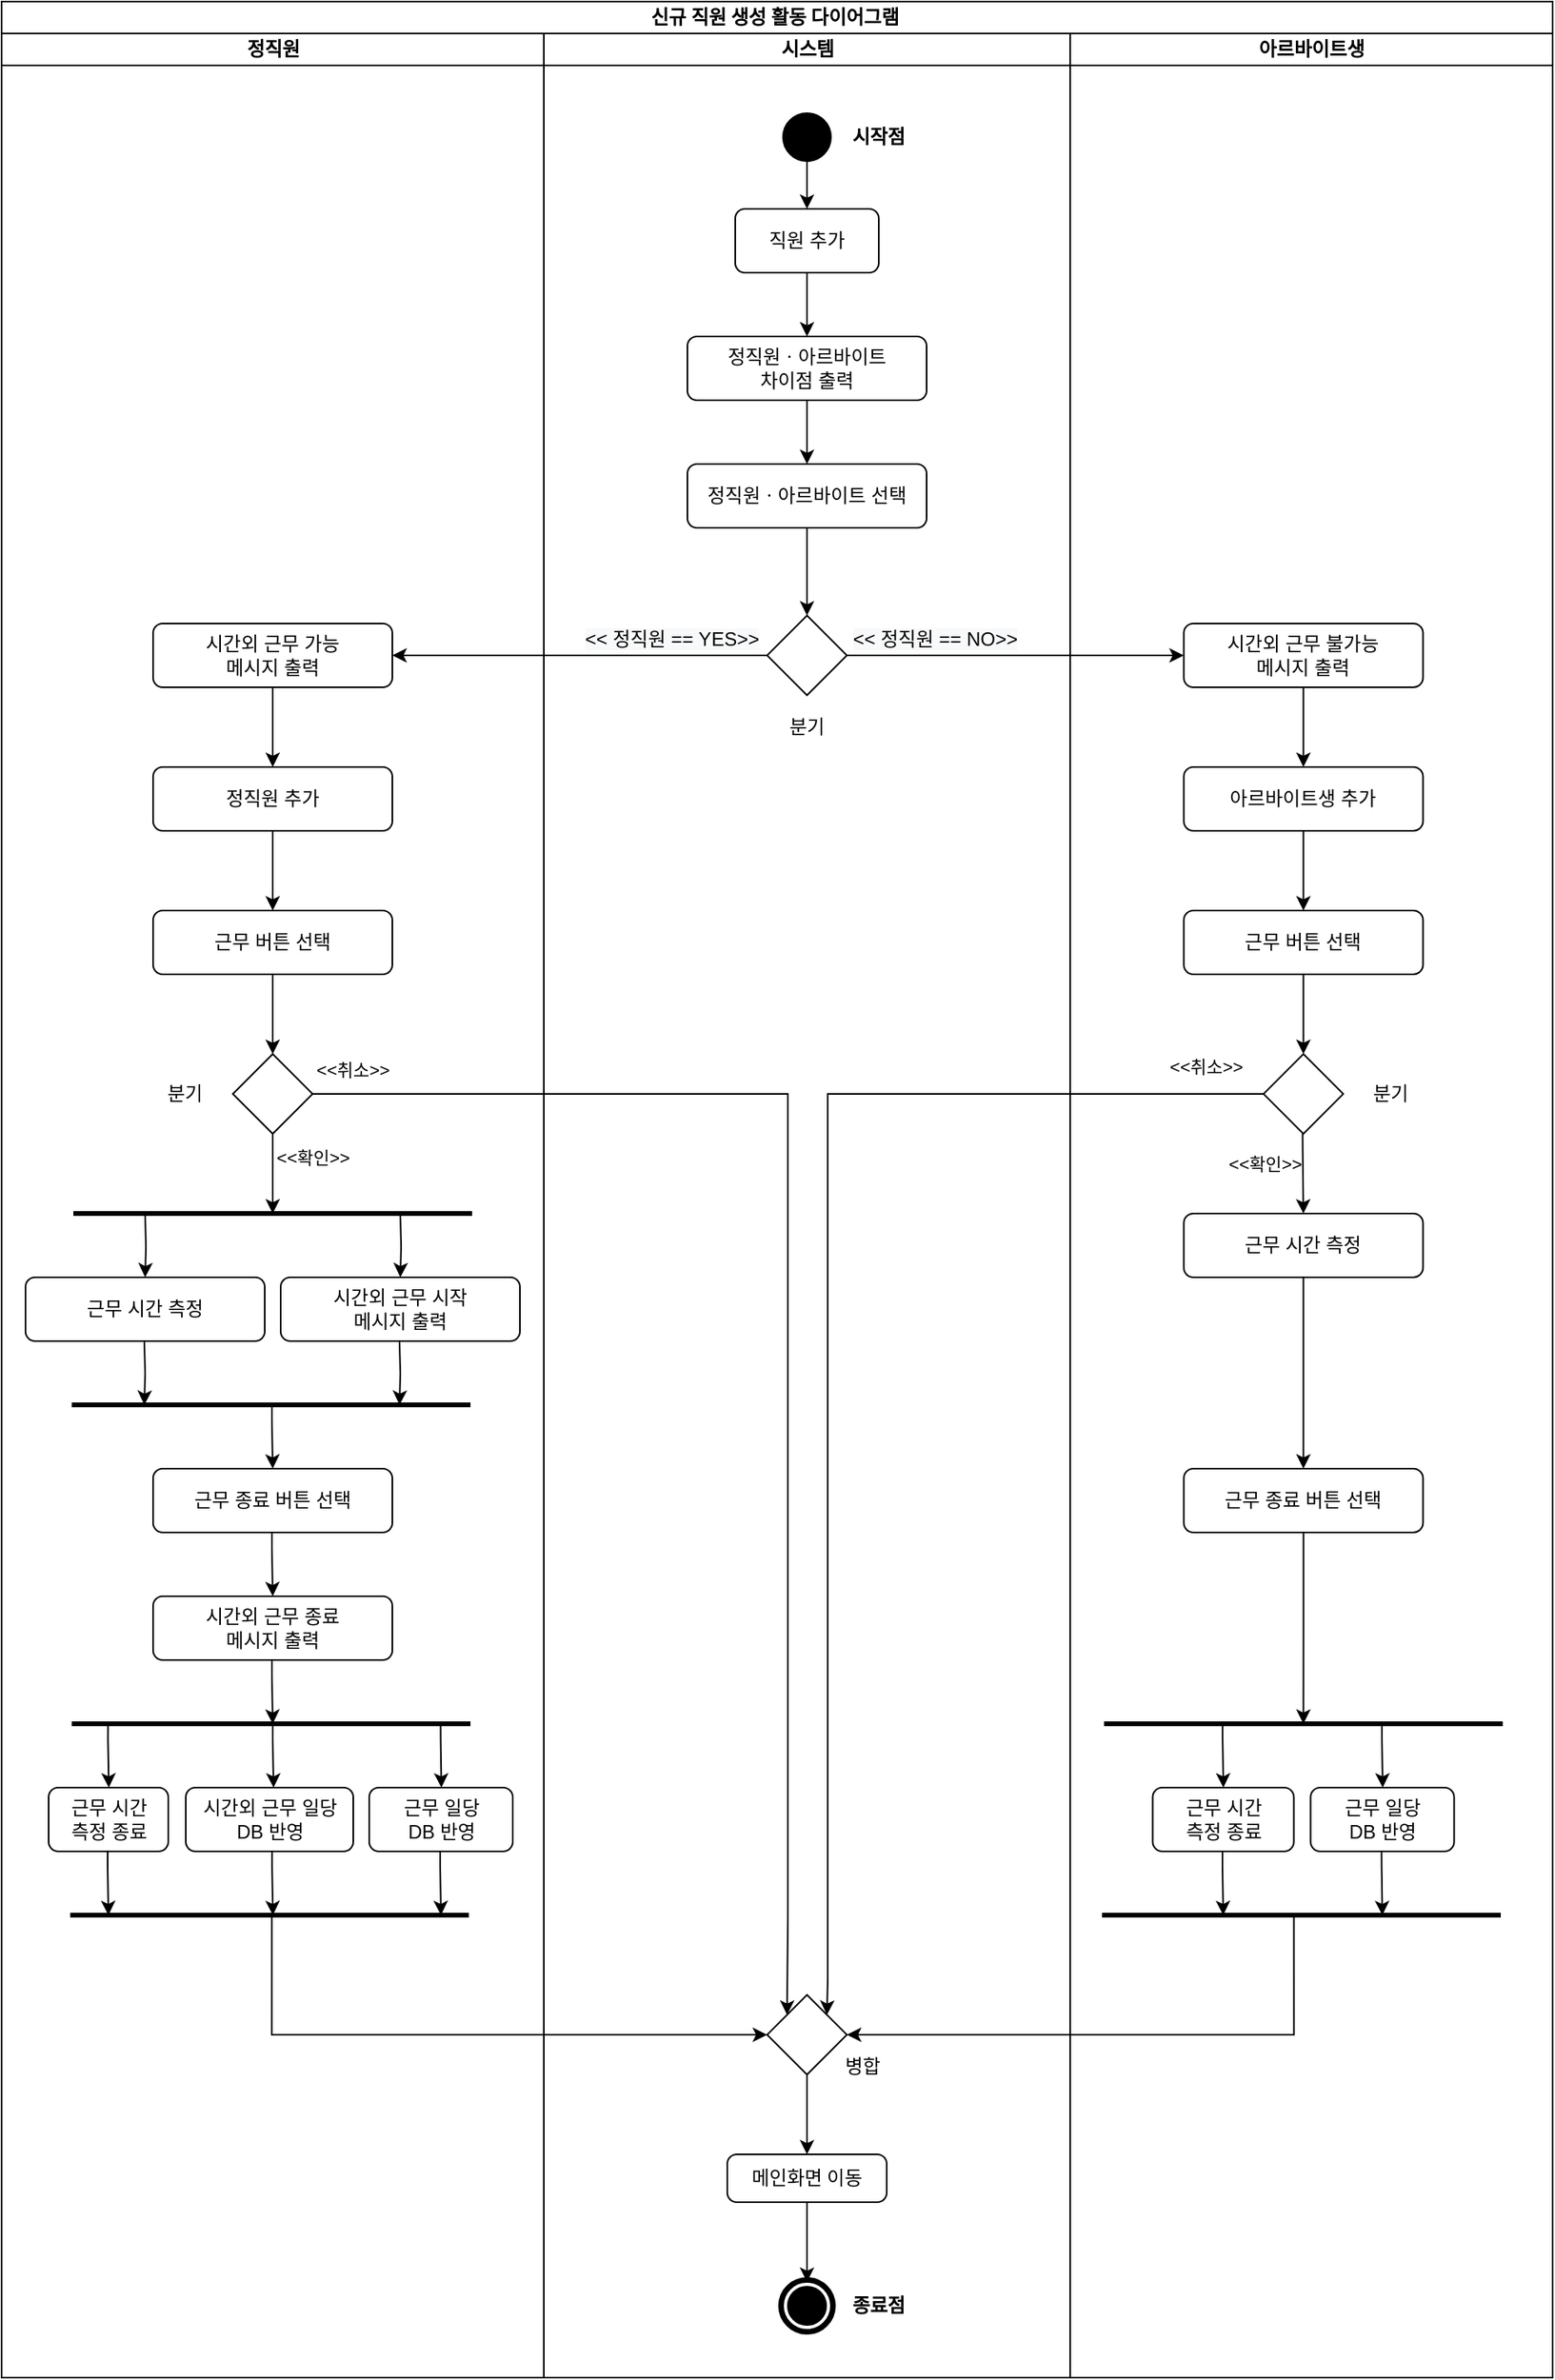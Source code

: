 <mxfile version="19.0.0" type="device"><diagram name="Page-1" id="0783ab3e-0a74-02c8-0abd-f7b4e66b4bec"><mxGraphModel dx="514" dy="690" grid="1" gridSize="10" guides="1" tooltips="1" connect="1" arrows="1" fold="1" page="1" pageScale="1" pageWidth="850" pageHeight="1100" background="none" math="0" shadow="0"><root><mxCell id="0"/><mxCell id="1" parent="0"/><mxCell id="ltWWCwBUHWM8SzaTTCXh-58" value="신규 직원 생성 활동 다이어그램&amp;nbsp;" style="swimlane;html=1;childLayout=stackLayout;startSize=20;rounded=0;shadow=0;comic=0;labelBackgroundColor=none;strokeWidth=1;fontFamily=Verdana;fontSize=12;align=center;container=0;" vertex="1" parent="1"><mxGeometry x="850" width="972.5" height="1490" as="geometry"/></mxCell><mxCell id="ltWWCwBUHWM8SzaTTCXh-105" style="edgeStyle=orthogonalEdgeStyle;rounded=0;orthogonalLoop=1;jettySize=auto;html=1;entryX=1;entryY=0.5;entryDx=0;entryDy=0;endArrow=classic;endFill=1;" edge="1" parent="ltWWCwBUHWM8SzaTTCXh-58" source="ltWWCwBUHWM8SzaTTCXh-93" target="ltWWCwBUHWM8SzaTTCXh-99"><mxGeometry relative="1" as="geometry"/></mxCell><mxCell id="ltWWCwBUHWM8SzaTTCXh-194" value="&lt;span style=&quot;font-size: 12px; background-color: rgb(248, 249, 250);&quot;&gt;&amp;lt;&amp;lt; 정직원 == YES&amp;gt;&amp;gt;&lt;/span&gt;" style="edgeLabel;html=1;align=center;verticalAlign=middle;resizable=0;points=[];" vertex="1" connectable="0" parent="ltWWCwBUHWM8SzaTTCXh-105"><mxGeometry x="-0.359" y="-1" relative="1" as="geometry"><mxPoint x="15" y="-9" as="offset"/></mxGeometry></mxCell><mxCell id="ltWWCwBUHWM8SzaTTCXh-106" style="edgeStyle=orthogonalEdgeStyle;rounded=0;orthogonalLoop=1;jettySize=auto;html=1;entryX=0;entryY=0.5;entryDx=0;entryDy=0;endArrow=classic;endFill=1;" edge="1" parent="ltWWCwBUHWM8SzaTTCXh-58" source="ltWWCwBUHWM8SzaTTCXh-93" target="ltWWCwBUHWM8SzaTTCXh-104"><mxGeometry relative="1" as="geometry"/></mxCell><mxCell id="ltWWCwBUHWM8SzaTTCXh-195" value="&lt;span style=&quot;font-size: 12px; background-color: rgb(248, 249, 250);&quot;&gt;&amp;lt;&amp;lt; 정직원 == NO&amp;gt;&amp;gt;&lt;/span&gt;" style="edgeLabel;html=1;align=center;verticalAlign=middle;resizable=0;points=[];" vertex="1" connectable="0" parent="ltWWCwBUHWM8SzaTTCXh-106"><mxGeometry x="-0.227" y="2" relative="1" as="geometry"><mxPoint x="-27" y="-8" as="offset"/></mxGeometry></mxCell><mxCell id="ltWWCwBUHWM8SzaTTCXh-59" value="정직원" style="swimlane;html=1;startSize=20;" vertex="1" parent="ltWWCwBUHWM8SzaTTCXh-58"><mxGeometry y="20" width="340" height="1470" as="geometry"/></mxCell><mxCell id="ltWWCwBUHWM8SzaTTCXh-99" value="시간외 근무 가능&lt;br&gt;메시지 출력" style="whiteSpace=wrap;html=1;rounded=1;" vertex="1" parent="ltWWCwBUHWM8SzaTTCXh-59"><mxGeometry x="95" y="370" width="150" height="40" as="geometry"/></mxCell><mxCell id="ltWWCwBUHWM8SzaTTCXh-115" value="" style="edgeStyle=orthogonalEdgeStyle;rounded=0;orthogonalLoop=1;jettySize=auto;html=1;endArrow=classic;endFill=1;" edge="1" parent="ltWWCwBUHWM8SzaTTCXh-59" source="ltWWCwBUHWM8SzaTTCXh-109" target="ltWWCwBUHWM8SzaTTCXh-113"><mxGeometry relative="1" as="geometry"/></mxCell><mxCell id="ltWWCwBUHWM8SzaTTCXh-109" value="정직원 추가" style="whiteSpace=wrap;html=1;rounded=1;" vertex="1" parent="ltWWCwBUHWM8SzaTTCXh-59"><mxGeometry x="95" y="460" width="150" height="40" as="geometry"/></mxCell><mxCell id="ltWWCwBUHWM8SzaTTCXh-111" value="" style="edgeStyle=orthogonalEdgeStyle;rounded=0;orthogonalLoop=1;jettySize=auto;html=1;endArrow=classic;endFill=1;" edge="1" parent="ltWWCwBUHWM8SzaTTCXh-59" source="ltWWCwBUHWM8SzaTTCXh-99" target="ltWWCwBUHWM8SzaTTCXh-109"><mxGeometry relative="1" as="geometry"/></mxCell><mxCell id="ltWWCwBUHWM8SzaTTCXh-121" value="" style="edgeStyle=orthogonalEdgeStyle;rounded=0;orthogonalLoop=1;jettySize=auto;html=1;endArrow=classic;endFill=1;entryX=0.5;entryY=0;entryDx=0;entryDy=0;" edge="1" parent="ltWWCwBUHWM8SzaTTCXh-59" source="ltWWCwBUHWM8SzaTTCXh-113" target="ltWWCwBUHWM8SzaTTCXh-117"><mxGeometry relative="1" as="geometry"/></mxCell><mxCell id="ltWWCwBUHWM8SzaTTCXh-113" value="근무 버튼 선택" style="whiteSpace=wrap;html=1;rounded=1;" vertex="1" parent="ltWWCwBUHWM8SzaTTCXh-59"><mxGeometry x="95" y="550" width="150" height="40" as="geometry"/></mxCell><mxCell id="ltWWCwBUHWM8SzaTTCXh-197" value="" style="edgeStyle=orthogonalEdgeStyle;rounded=0;orthogonalLoop=1;jettySize=auto;html=1;endArrow=classic;endFill=1;strokeWidth=1;" edge="1" parent="ltWWCwBUHWM8SzaTTCXh-59" source="ltWWCwBUHWM8SzaTTCXh-117"><mxGeometry relative="1" as="geometry"><mxPoint x="170" y="740" as="targetPoint"/></mxGeometry></mxCell><mxCell id="ltWWCwBUHWM8SzaTTCXh-198" value="&amp;lt;&amp;lt;확인&amp;gt;&amp;gt;" style="edgeLabel;html=1;align=center;verticalAlign=middle;resizable=0;points=[];" vertex="1" connectable="0" parent="ltWWCwBUHWM8SzaTTCXh-197"><mxGeometry x="-0.401" relative="1" as="geometry"><mxPoint x="25" as="offset"/></mxGeometry></mxCell><mxCell id="ltWWCwBUHWM8SzaTTCXh-117" value="" style="rhombus;whiteSpace=wrap;html=1;rounded=1;arcSize=0;" vertex="1" parent="ltWWCwBUHWM8SzaTTCXh-59"><mxGeometry x="145" y="640" width="50" height="50" as="geometry"/></mxCell><mxCell id="ltWWCwBUHWM8SzaTTCXh-118" value="분기" style="text;html=1;strokeColor=none;fillColor=none;align=center;verticalAlign=middle;whiteSpace=wrap;rounded=0;" vertex="1" parent="ltWWCwBUHWM8SzaTTCXh-59"><mxGeometry x="85" y="650" width="60" height="30" as="geometry"/></mxCell><mxCell id="ltWWCwBUHWM8SzaTTCXh-129" value="근무 시간 측정" style="whiteSpace=wrap;html=1;rounded=1;" vertex="1" parent="ltWWCwBUHWM8SzaTTCXh-59"><mxGeometry x="15" y="780" width="150" height="40" as="geometry"/></mxCell><mxCell id="ltWWCwBUHWM8SzaTTCXh-130" value="시간외 근무 시작&lt;br&gt;메시지 출력" style="whiteSpace=wrap;html=1;rounded=1;" vertex="1" parent="ltWWCwBUHWM8SzaTTCXh-59"><mxGeometry x="175" y="780" width="150" height="40" as="geometry"/></mxCell><mxCell id="ltWWCwBUHWM8SzaTTCXh-133" value="근무 종료 버튼 선택" style="whiteSpace=wrap;html=1;rounded=1;" vertex="1" parent="ltWWCwBUHWM8SzaTTCXh-59"><mxGeometry x="95" y="900" width="150" height="40" as="geometry"/></mxCell><mxCell id="ltWWCwBUHWM8SzaTTCXh-135" value="시간외 근무 종료&lt;br&gt;메시지 출력" style="whiteSpace=wrap;html=1;rounded=1;" vertex="1" parent="ltWWCwBUHWM8SzaTTCXh-59"><mxGeometry x="95" y="980" width="150" height="40" as="geometry"/></mxCell><mxCell id="ltWWCwBUHWM8SzaTTCXh-137" value="" style="endArrow=none;html=1;rounded=0;strokeWidth=3;" edge="1" parent="ltWWCwBUHWM8SzaTTCXh-59"><mxGeometry width="50" height="50" relative="1" as="geometry"><mxPoint x="44" y="1060" as="sourcePoint"/><mxPoint x="294" y="1060" as="targetPoint"/></mxGeometry></mxCell><mxCell id="ltWWCwBUHWM8SzaTTCXh-138" value="근무 시간&lt;br&gt;측정 종료" style="whiteSpace=wrap;html=1;rounded=1;" vertex="1" parent="ltWWCwBUHWM8SzaTTCXh-59"><mxGeometry x="29.5" y="1100" width="75" height="40" as="geometry"/></mxCell><mxCell id="ltWWCwBUHWM8SzaTTCXh-139" value="시간외 근무 일당&lt;br&gt;DB 반영" style="whiteSpace=wrap;html=1;rounded=1;" vertex="1" parent="ltWWCwBUHWM8SzaTTCXh-59"><mxGeometry x="115.5" y="1100" width="105" height="40" as="geometry"/></mxCell><mxCell id="ltWWCwBUHWM8SzaTTCXh-140" value="근무 일당&lt;br&gt;DB 반영" style="whiteSpace=wrap;html=1;rounded=1;" vertex="1" parent="ltWWCwBUHWM8SzaTTCXh-59"><mxGeometry x="230.5" y="1100" width="90" height="40" as="geometry"/></mxCell><mxCell id="ltWWCwBUHWM8SzaTTCXh-163" style="edgeStyle=orthogonalEdgeStyle;rounded=0;orthogonalLoop=1;jettySize=auto;html=1;endArrow=classic;endFill=1;strokeWidth=1;entryX=0.5;entryY=0;entryDx=0;entryDy=0;" edge="1" parent="ltWWCwBUHWM8SzaTTCXh-59"><mxGeometry relative="1" as="geometry"><mxPoint x="249.5" y="860" as="targetPoint"/><mxPoint x="249.5" y="820" as="sourcePoint"/></mxGeometry></mxCell><mxCell id="ltWWCwBUHWM8SzaTTCXh-164" style="edgeStyle=orthogonalEdgeStyle;rounded=0;orthogonalLoop=1;jettySize=auto;html=1;endArrow=classic;endFill=1;strokeWidth=1;entryX=0.5;entryY=0;entryDx=0;entryDy=0;" edge="1" parent="ltWWCwBUHWM8SzaTTCXh-59"><mxGeometry relative="1" as="geometry"><mxPoint x="89.5" y="860" as="targetPoint"/><mxPoint x="89.5" y="820" as="sourcePoint"/></mxGeometry></mxCell><mxCell id="ltWWCwBUHWM8SzaTTCXh-166" style="edgeStyle=orthogonalEdgeStyle;rounded=0;orthogonalLoop=1;jettySize=auto;html=1;endArrow=classic;endFill=1;strokeWidth=1;" edge="1" parent="ltWWCwBUHWM8SzaTTCXh-59"><mxGeometry relative="1" as="geometry"><mxPoint x="170" y="900" as="targetPoint"/><mxPoint x="169.5" y="860" as="sourcePoint"/><Array as="points"><mxPoint x="170" y="870"/><mxPoint x="170" y="870"/></Array></mxGeometry></mxCell><mxCell id="ltWWCwBUHWM8SzaTTCXh-167" style="edgeStyle=orthogonalEdgeStyle;rounded=0;orthogonalLoop=1;jettySize=auto;html=1;endArrow=classic;endFill=1;strokeWidth=1;" edge="1" parent="ltWWCwBUHWM8SzaTTCXh-59"><mxGeometry relative="1" as="geometry"><mxPoint x="170" y="980" as="targetPoint"/><mxPoint x="169.5" y="940" as="sourcePoint"/><Array as="points"><mxPoint x="170" y="950"/><mxPoint x="170" y="950"/></Array></mxGeometry></mxCell><mxCell id="ltWWCwBUHWM8SzaTTCXh-168" style="edgeStyle=orthogonalEdgeStyle;rounded=0;orthogonalLoop=1;jettySize=auto;html=1;endArrow=classic;endFill=1;strokeWidth=1;" edge="1" parent="ltWWCwBUHWM8SzaTTCXh-59"><mxGeometry relative="1" as="geometry"><mxPoint x="170" y="1060" as="targetPoint"/><mxPoint x="169.5" y="1020" as="sourcePoint"/><Array as="points"><mxPoint x="170" y="1030"/><mxPoint x="170" y="1030"/></Array></mxGeometry></mxCell><mxCell id="ltWWCwBUHWM8SzaTTCXh-169" style="edgeStyle=orthogonalEdgeStyle;rounded=0;orthogonalLoop=1;jettySize=auto;html=1;endArrow=classic;endFill=1;strokeWidth=1;" edge="1" parent="ltWWCwBUHWM8SzaTTCXh-59"><mxGeometry relative="1" as="geometry"><mxPoint x="67.24" y="1100" as="targetPoint"/><mxPoint x="66.74" y="1060" as="sourcePoint"/><Array as="points"><mxPoint x="67.24" y="1070"/><mxPoint x="67.24" y="1070"/></Array></mxGeometry></mxCell><mxCell id="ltWWCwBUHWM8SzaTTCXh-170" style="edgeStyle=orthogonalEdgeStyle;rounded=0;orthogonalLoop=1;jettySize=auto;html=1;endArrow=classic;endFill=1;strokeWidth=1;" edge="1" parent="ltWWCwBUHWM8SzaTTCXh-59"><mxGeometry relative="1" as="geometry"><mxPoint x="170.52" y="1100" as="targetPoint"/><mxPoint x="170.02" y="1060" as="sourcePoint"/><Array as="points"><mxPoint x="170.52" y="1070"/><mxPoint x="170.52" y="1070"/></Array></mxGeometry></mxCell><mxCell id="ltWWCwBUHWM8SzaTTCXh-171" style="edgeStyle=orthogonalEdgeStyle;rounded=0;orthogonalLoop=1;jettySize=auto;html=1;endArrow=classic;endFill=1;strokeWidth=1;" edge="1" parent="ltWWCwBUHWM8SzaTTCXh-59"><mxGeometry relative="1" as="geometry"><mxPoint x="275.76" y="1100" as="targetPoint"/><mxPoint x="275.26" y="1060" as="sourcePoint"/><Array as="points"><mxPoint x="275.76" y="1070"/><mxPoint x="275.76" y="1070"/></Array></mxGeometry></mxCell><mxCell id="ltWWCwBUHWM8SzaTTCXh-173" value="" style="endArrow=none;html=1;rounded=0;strokeWidth=3;" edge="1" parent="ltWWCwBUHWM8SzaTTCXh-59"><mxGeometry width="50" height="50" relative="1" as="geometry"><mxPoint x="44" y="860.0" as="sourcePoint"/><mxPoint x="294" y="860.0" as="targetPoint"/></mxGeometry></mxCell><mxCell id="ltWWCwBUHWM8SzaTTCXh-174" value="" style="endArrow=none;html=1;rounded=0;strokeWidth=3;" edge="1" parent="ltWWCwBUHWM8SzaTTCXh-59"><mxGeometry width="50" height="50" relative="1" as="geometry"><mxPoint x="45" y="740.0" as="sourcePoint"/><mxPoint x="295" y="740.0" as="targetPoint"/></mxGeometry></mxCell><mxCell id="ltWWCwBUHWM8SzaTTCXh-175" style="edgeStyle=orthogonalEdgeStyle;rounded=0;orthogonalLoop=1;jettySize=auto;html=1;endArrow=classic;endFill=1;strokeWidth=1;" edge="1" parent="ltWWCwBUHWM8SzaTTCXh-59"><mxGeometry relative="1" as="geometry"><mxPoint x="170.1" y="1180.0" as="targetPoint"/><mxPoint x="169.6" y="1140.0" as="sourcePoint"/><Array as="points"><mxPoint x="170.1" y="1150"/><mxPoint x="170.1" y="1150"/></Array></mxGeometry></mxCell><mxCell id="ltWWCwBUHWM8SzaTTCXh-152" value="" style="endArrow=none;html=1;rounded=0;strokeWidth=3;" edge="1" parent="ltWWCwBUHWM8SzaTTCXh-59"><mxGeometry y="20" width="50" height="50" relative="1" as="geometry"><mxPoint x="43" y="1180" as="sourcePoint"/><mxPoint x="293" y="1180" as="targetPoint"/></mxGeometry></mxCell><mxCell id="ltWWCwBUHWM8SzaTTCXh-183" style="edgeStyle=orthogonalEdgeStyle;rounded=0;orthogonalLoop=1;jettySize=auto;html=1;endArrow=classic;endFill=1;strokeWidth=1;" edge="1" parent="ltWWCwBUHWM8SzaTTCXh-59"><mxGeometry relative="1" as="geometry"><mxPoint x="275.5" y="1180.0" as="targetPoint"/><mxPoint x="275" y="1140.0" as="sourcePoint"/><Array as="points"><mxPoint x="275.5" y="1150"/><mxPoint x="275.5" y="1150"/></Array></mxGeometry></mxCell><mxCell id="ltWWCwBUHWM8SzaTTCXh-184" style="edgeStyle=orthogonalEdgeStyle;rounded=0;orthogonalLoop=1;jettySize=auto;html=1;endArrow=classic;endFill=1;strokeWidth=1;" edge="1" parent="ltWWCwBUHWM8SzaTTCXh-59"><mxGeometry relative="1" as="geometry"><mxPoint x="67" y="1180.0" as="targetPoint"/><mxPoint x="66.5" y="1140.0" as="sourcePoint"/><Array as="points"><mxPoint x="67" y="1150"/><mxPoint x="67" y="1150"/></Array></mxGeometry></mxCell><mxCell id="ltWWCwBUHWM8SzaTTCXh-186" style="edgeStyle=orthogonalEdgeStyle;rounded=0;orthogonalLoop=1;jettySize=auto;html=1;endArrow=classic;endFill=1;strokeWidth=1;entryX=0;entryY=0.5;entryDx=0;entryDy=0;" edge="1" parent="ltWWCwBUHWM8SzaTTCXh-59" target="ltWWCwBUHWM8SzaTTCXh-154"><mxGeometry relative="1" as="geometry"><mxPoint x="169.92" y="1220" as="targetPoint"/><mxPoint x="169.42" y="1180" as="sourcePoint"/><Array as="points"><mxPoint x="170" y="1255"/></Array></mxGeometry></mxCell><mxCell id="ltWWCwBUHWM8SzaTTCXh-68" value="시스템" style="swimlane;html=1;startSize=20;" vertex="1" parent="ltWWCwBUHWM8SzaTTCXh-58"><mxGeometry x="340" y="20" width="330" height="1470" as="geometry"/></mxCell><mxCell id="ltWWCwBUHWM8SzaTTCXh-88" value="" style="edgeStyle=orthogonalEdgeStyle;rounded=0;orthogonalLoop=1;jettySize=auto;html=1;endArrow=classic;endFill=1;" edge="1" parent="ltWWCwBUHWM8SzaTTCXh-68" source="ltWWCwBUHWM8SzaTTCXh-72" target="ltWWCwBUHWM8SzaTTCXh-57"><mxGeometry relative="1" as="geometry"/></mxCell><mxCell id="ltWWCwBUHWM8SzaTTCXh-72" value="" style="ellipse;whiteSpace=wrap;html=1;rounded=0;shadow=0;comic=0;labelBackgroundColor=none;strokeWidth=1;fillColor=#000000;fontFamily=Verdana;fontSize=12;align=center;" vertex="1" parent="ltWWCwBUHWM8SzaTTCXh-68"><mxGeometry x="150" y="50" width="30" height="30" as="geometry"/></mxCell><mxCell id="ltWWCwBUHWM8SzaTTCXh-78" value="시작점" style="text;html=1;strokeColor=none;fillColor=none;align=center;verticalAlign=middle;whiteSpace=wrap;rounded=0;fontStyle=1" vertex="1" parent="ltWWCwBUHWM8SzaTTCXh-68"><mxGeometry x="180" y="50" width="60" height="30" as="geometry"/></mxCell><mxCell id="ltWWCwBUHWM8SzaTTCXh-102" value="" style="edgeStyle=orthogonalEdgeStyle;rounded=0;orthogonalLoop=1;jettySize=auto;html=1;endArrow=classic;endFill=1;" edge="1" parent="ltWWCwBUHWM8SzaTTCXh-68" source="ltWWCwBUHWM8SzaTTCXh-57" target="ltWWCwBUHWM8SzaTTCXh-101"><mxGeometry relative="1" as="geometry"/></mxCell><mxCell id="ltWWCwBUHWM8SzaTTCXh-57" value="직원 추가" style="rounded=1;whiteSpace=wrap;html=1;" vertex="1" parent="ltWWCwBUHWM8SzaTTCXh-68"><mxGeometry x="120" y="110" width="90" height="40" as="geometry"/></mxCell><mxCell id="ltWWCwBUHWM8SzaTTCXh-94" value="" style="edgeStyle=orthogonalEdgeStyle;rounded=0;orthogonalLoop=1;jettySize=auto;html=1;endArrow=classic;endFill=1;" edge="1" parent="ltWWCwBUHWM8SzaTTCXh-68" source="ltWWCwBUHWM8SzaTTCXh-89" target="ltWWCwBUHWM8SzaTTCXh-93"><mxGeometry relative="1" as="geometry"/></mxCell><mxCell id="ltWWCwBUHWM8SzaTTCXh-89" value="정직원ㆍ아르바이트 선택" style="whiteSpace=wrap;html=1;rounded=1;" vertex="1" parent="ltWWCwBUHWM8SzaTTCXh-68"><mxGeometry x="90" y="270" width="150" height="40" as="geometry"/></mxCell><mxCell id="ltWWCwBUHWM8SzaTTCXh-93" value="" style="rhombus;whiteSpace=wrap;html=1;rounded=1;arcSize=0;" vertex="1" parent="ltWWCwBUHWM8SzaTTCXh-68"><mxGeometry x="140" y="365" width="50" height="50" as="geometry"/></mxCell><mxCell id="ltWWCwBUHWM8SzaTTCXh-95" value="분기" style="text;html=1;strokeColor=none;fillColor=none;align=center;verticalAlign=middle;whiteSpace=wrap;rounded=0;" vertex="1" parent="ltWWCwBUHWM8SzaTTCXh-68"><mxGeometry x="135" y="420" width="60" height="30" as="geometry"/></mxCell><mxCell id="ltWWCwBUHWM8SzaTTCXh-103" value="" style="edgeStyle=orthogonalEdgeStyle;rounded=0;orthogonalLoop=1;jettySize=auto;html=1;endArrow=classic;endFill=1;" edge="1" parent="ltWWCwBUHWM8SzaTTCXh-68" source="ltWWCwBUHWM8SzaTTCXh-101" target="ltWWCwBUHWM8SzaTTCXh-89"><mxGeometry relative="1" as="geometry"/></mxCell><mxCell id="ltWWCwBUHWM8SzaTTCXh-101" value="정직원ㆍ아르바이트&lt;br&gt;차이점 출력" style="whiteSpace=wrap;html=1;rounded=1;" vertex="1" parent="ltWWCwBUHWM8SzaTTCXh-68"><mxGeometry x="90" y="190" width="150" height="40" as="geometry"/></mxCell><mxCell id="ltWWCwBUHWM8SzaTTCXh-155" value="병합" style="text;html=1;strokeColor=none;fillColor=none;align=center;verticalAlign=middle;whiteSpace=wrap;rounded=0;" vertex="1" parent="ltWWCwBUHWM8SzaTTCXh-68"><mxGeometry x="170" y="1260" width="60" height="30" as="geometry"/></mxCell><mxCell id="ltWWCwBUHWM8SzaTTCXh-189" value="" style="edgeStyle=orthogonalEdgeStyle;rounded=0;orthogonalLoop=1;jettySize=auto;html=1;endArrow=classic;endFill=1;strokeWidth=1;entryX=0.5;entryY=0;entryDx=0;entryDy=0;" edge="1" parent="ltWWCwBUHWM8SzaTTCXh-68" source="ltWWCwBUHWM8SzaTTCXh-154" target="ltWWCwBUHWM8SzaTTCXh-156"><mxGeometry relative="1" as="geometry"/></mxCell><mxCell id="ltWWCwBUHWM8SzaTTCXh-154" value="" style="rhombus;whiteSpace=wrap;html=1;rounded=1;arcSize=0;" vertex="1" parent="ltWWCwBUHWM8SzaTTCXh-68"><mxGeometry x="140" y="1230" width="50" height="50" as="geometry"/></mxCell><mxCell id="ltWWCwBUHWM8SzaTTCXh-190" value="" style="edgeStyle=orthogonalEdgeStyle;rounded=0;orthogonalLoop=1;jettySize=auto;html=1;endArrow=classic;endFill=1;strokeWidth=1;entryX=0.5;entryY=0;entryDx=0;entryDy=0;" edge="1" parent="ltWWCwBUHWM8SzaTTCXh-68" source="ltWWCwBUHWM8SzaTTCXh-156" target="ltWWCwBUHWM8SzaTTCXh-157"><mxGeometry relative="1" as="geometry"/></mxCell><mxCell id="ltWWCwBUHWM8SzaTTCXh-156" value="메인화면 이동" style="rounded=1;whiteSpace=wrap;html=1;shadow=0;comic=0;labelBackgroundColor=none;strokeWidth=1;fontFamily=Verdana;fontSize=12;align=center;arcSize=20;" vertex="1" parent="ltWWCwBUHWM8SzaTTCXh-68"><mxGeometry x="115" y="1330" width="100" height="30" as="geometry"/></mxCell><mxCell id="ltWWCwBUHWM8SzaTTCXh-157" value="" style="shape=mxgraph.bpmn.shape;html=1;verticalLabelPosition=bottom;labelBackgroundColor=#ffffff;verticalAlign=top;perimeter=ellipsePerimeter;outline=end;symbol=terminate;rounded=0;shadow=0;comic=0;strokeWidth=2;fontFamily=Verdana;fontSize=12;align=center;" vertex="1" parent="ltWWCwBUHWM8SzaTTCXh-68"><mxGeometry x="150" y="1410" width="30" height="30" as="geometry"/></mxCell><mxCell id="ltWWCwBUHWM8SzaTTCXh-158" value="종료점" style="text;html=1;strokeColor=none;fillColor=none;align=center;verticalAlign=middle;whiteSpace=wrap;rounded=0;fontStyle=1" vertex="1" parent="ltWWCwBUHWM8SzaTTCXh-68"><mxGeometry x="180" y="1410" width="60" height="30" as="geometry"/></mxCell><mxCell id="ltWWCwBUHWM8SzaTTCXh-79" value="아르바이트생" style="swimlane;html=1;startSize=20;" vertex="1" parent="ltWWCwBUHWM8SzaTTCXh-58"><mxGeometry x="670" y="20" width="302.5" height="1470" as="geometry"/></mxCell><mxCell id="ltWWCwBUHWM8SzaTTCXh-112" value="" style="edgeStyle=orthogonalEdgeStyle;rounded=0;orthogonalLoop=1;jettySize=auto;html=1;endArrow=classic;endFill=1;" edge="1" parent="ltWWCwBUHWM8SzaTTCXh-79" source="ltWWCwBUHWM8SzaTTCXh-104" target="ltWWCwBUHWM8SzaTTCXh-110"><mxGeometry relative="1" as="geometry"/></mxCell><mxCell id="ltWWCwBUHWM8SzaTTCXh-104" value="시간외 근무 불가능&lt;br&gt;메시지 출력" style="whiteSpace=wrap;html=1;rounded=1;" vertex="1" parent="ltWWCwBUHWM8SzaTTCXh-79"><mxGeometry x="71.25" y="370" width="150" height="40" as="geometry"/></mxCell><mxCell id="ltWWCwBUHWM8SzaTTCXh-116" value="" style="edgeStyle=orthogonalEdgeStyle;rounded=0;orthogonalLoop=1;jettySize=auto;html=1;endArrow=classic;endFill=1;" edge="1" parent="ltWWCwBUHWM8SzaTTCXh-79" source="ltWWCwBUHWM8SzaTTCXh-110" target="ltWWCwBUHWM8SzaTTCXh-114"><mxGeometry relative="1" as="geometry"/></mxCell><mxCell id="ltWWCwBUHWM8SzaTTCXh-110" value="아르바이트생 추가" style="whiteSpace=wrap;html=1;rounded=1;" vertex="1" parent="ltWWCwBUHWM8SzaTTCXh-79"><mxGeometry x="71.25" y="460" width="150" height="40" as="geometry"/></mxCell><mxCell id="ltWWCwBUHWM8SzaTTCXh-125" value="" style="edgeStyle=orthogonalEdgeStyle;rounded=0;orthogonalLoop=1;jettySize=auto;html=1;endArrow=classic;endFill=1;entryX=0.5;entryY=0;entryDx=0;entryDy=0;" edge="1" parent="ltWWCwBUHWM8SzaTTCXh-79" source="ltWWCwBUHWM8SzaTTCXh-114" target="ltWWCwBUHWM8SzaTTCXh-122"><mxGeometry relative="1" as="geometry"/></mxCell><mxCell id="ltWWCwBUHWM8SzaTTCXh-114" value="근무 버튼 선택" style="whiteSpace=wrap;html=1;rounded=1;" vertex="1" parent="ltWWCwBUHWM8SzaTTCXh-79"><mxGeometry x="71.25" y="550" width="150" height="40" as="geometry"/></mxCell><mxCell id="ltWWCwBUHWM8SzaTTCXh-122" value="" style="rhombus;whiteSpace=wrap;html=1;rounded=1;arcSize=0;" vertex="1" parent="ltWWCwBUHWM8SzaTTCXh-79"><mxGeometry x="121.25" y="640" width="50" height="50" as="geometry"/></mxCell><mxCell id="ltWWCwBUHWM8SzaTTCXh-123" value="분기" style="text;html=1;strokeColor=none;fillColor=none;align=center;verticalAlign=middle;whiteSpace=wrap;rounded=0;" vertex="1" parent="ltWWCwBUHWM8SzaTTCXh-79"><mxGeometry x="171.25" y="650" width="60" height="30" as="geometry"/></mxCell><mxCell id="ltWWCwBUHWM8SzaTTCXh-165" style="edgeStyle=orthogonalEdgeStyle;rounded=0;orthogonalLoop=1;jettySize=auto;html=1;exitX=0.5;exitY=1;exitDx=0;exitDy=0;entryX=0.5;entryY=0;entryDx=0;entryDy=0;endArrow=classic;endFill=1;strokeWidth=1;" edge="1" parent="ltWWCwBUHWM8SzaTTCXh-79" source="ltWWCwBUHWM8SzaTTCXh-142" target="ltWWCwBUHWM8SzaTTCXh-144"><mxGeometry relative="1" as="geometry"/></mxCell><mxCell id="ltWWCwBUHWM8SzaTTCXh-142" value="근무 시간 측정" style="whiteSpace=wrap;html=1;rounded=1;" vertex="1" parent="ltWWCwBUHWM8SzaTTCXh-79"><mxGeometry x="71.25" y="740" width="150" height="40" as="geometry"/></mxCell><mxCell id="ltWWCwBUHWM8SzaTTCXh-144" value="근무 종료 버튼 선택" style="whiteSpace=wrap;html=1;rounded=1;" vertex="1" parent="ltWWCwBUHWM8SzaTTCXh-79"><mxGeometry x="71.25" y="900" width="150" height="40" as="geometry"/></mxCell><mxCell id="ltWWCwBUHWM8SzaTTCXh-148" style="edgeStyle=orthogonalEdgeStyle;rounded=0;orthogonalLoop=1;jettySize=auto;html=1;endArrow=classic;endFill=1;strokeWidth=1;" edge="1" parent="ltWWCwBUHWM8SzaTTCXh-79"><mxGeometry relative="1" as="geometry"><mxPoint x="146.25" y="740" as="targetPoint"/><mxPoint x="145.75" y="690.0" as="sourcePoint"/><Array as="points"><mxPoint x="146.25" y="700"/><mxPoint x="146.25" y="700"/></Array></mxGeometry></mxCell><mxCell id="ltWWCwBUHWM8SzaTTCXh-199" value="&amp;lt;&amp;lt;확인&amp;gt;&amp;gt;" style="edgeLabel;html=1;align=center;verticalAlign=middle;resizable=0;points=[];" vertex="1" connectable="0" parent="ltWWCwBUHWM8SzaTTCXh-148"><mxGeometry x="-0.18" y="3" relative="1" as="geometry"><mxPoint x="-28" y="-1" as="offset"/></mxGeometry></mxCell><mxCell id="ltWWCwBUHWM8SzaTTCXh-149" value="근무 시간&lt;br&gt;측정 종료" style="whiteSpace=wrap;html=1;rounded=1;" vertex="1" parent="ltWWCwBUHWM8SzaTTCXh-79"><mxGeometry x="51.75" y="1100" width="88.5" height="40" as="geometry"/></mxCell><mxCell id="ltWWCwBUHWM8SzaTTCXh-151" value="근무 일당&lt;br&gt;DB 반영" style="whiteSpace=wrap;html=1;rounded=1;" vertex="1" parent="ltWWCwBUHWM8SzaTTCXh-79"><mxGeometry x="150.75" y="1100" width="90" height="40" as="geometry"/></mxCell><mxCell id="ltWWCwBUHWM8SzaTTCXh-176" value="" style="endArrow=none;html=1;rounded=0;strokeWidth=3;" edge="1" parent="ltWWCwBUHWM8SzaTTCXh-79"><mxGeometry x="670" y="20" width="50" height="50" relative="1" as="geometry"><mxPoint x="21.25" y="1060.0" as="sourcePoint"/><mxPoint x="271.25" y="1060.0" as="targetPoint"/></mxGeometry></mxCell><mxCell id="ltWWCwBUHWM8SzaTTCXh-178" style="edgeStyle=orthogonalEdgeStyle;rounded=0;orthogonalLoop=1;jettySize=auto;html=1;endArrow=classic;endFill=1;strokeWidth=1;" edge="1" parent="ltWWCwBUHWM8SzaTTCXh-79"><mxGeometry relative="1" as="geometry"><mxPoint x="96.08" y="1100.0" as="targetPoint"/><mxPoint x="95.58" y="1060.0" as="sourcePoint"/><Array as="points"><mxPoint x="96.08" y="1070"/><mxPoint x="96.08" y="1070"/></Array></mxGeometry></mxCell><mxCell id="ltWWCwBUHWM8SzaTTCXh-179" style="edgeStyle=orthogonalEdgeStyle;rounded=0;orthogonalLoop=1;jettySize=auto;html=1;endArrow=classic;endFill=1;strokeWidth=1;" edge="1" parent="ltWWCwBUHWM8SzaTTCXh-79"><mxGeometry relative="1" as="geometry"><mxPoint x="195.97" y="1100.0" as="targetPoint"/><mxPoint x="195.47" y="1060.0" as="sourcePoint"/><Array as="points"><mxPoint x="195.97" y="1070"/><mxPoint x="195.97" y="1070"/></Array></mxGeometry></mxCell><mxCell id="ltWWCwBUHWM8SzaTTCXh-180" value="" style="endArrow=none;html=1;rounded=0;strokeWidth=3;" edge="1" parent="ltWWCwBUHWM8SzaTTCXh-79"><mxGeometry x="670" y="20" width="50" height="50" relative="1" as="geometry"><mxPoint x="20" y="1180.0" as="sourcePoint"/><mxPoint x="270" y="1180.0" as="targetPoint"/></mxGeometry></mxCell><mxCell id="ltWWCwBUHWM8SzaTTCXh-181" style="edgeStyle=orthogonalEdgeStyle;rounded=0;orthogonalLoop=1;jettySize=auto;html=1;endArrow=classic;endFill=1;strokeWidth=1;" edge="1" parent="ltWWCwBUHWM8SzaTTCXh-79"><mxGeometry relative="1" as="geometry"><mxPoint x="96" y="1180.0" as="targetPoint"/><mxPoint x="95.5" y="1140.0" as="sourcePoint"/><Array as="points"><mxPoint x="96" y="1150"/><mxPoint x="96" y="1150"/></Array></mxGeometry></mxCell><mxCell id="ltWWCwBUHWM8SzaTTCXh-182" style="edgeStyle=orthogonalEdgeStyle;rounded=0;orthogonalLoop=1;jettySize=auto;html=1;endArrow=classic;endFill=1;strokeWidth=1;" edge="1" parent="ltWWCwBUHWM8SzaTTCXh-79"><mxGeometry relative="1" as="geometry"><mxPoint x="195.75" y="1180.0" as="targetPoint"/><mxPoint x="195.25" y="1140.0" as="sourcePoint"/><Array as="points"><mxPoint x="195.75" y="1150"/><mxPoint x="195.75" y="1150"/></Array></mxGeometry></mxCell><mxCell id="ltWWCwBUHWM8SzaTTCXh-188" style="edgeStyle=orthogonalEdgeStyle;rounded=0;orthogonalLoop=1;jettySize=auto;html=1;endArrow=classic;endFill=1;strokeWidth=1;entryX=1;entryY=0.5;entryDx=0;entryDy=0;" edge="1" parent="ltWWCwBUHWM8SzaTTCXh-79" target="ltWWCwBUHWM8SzaTTCXh-154"><mxGeometry relative="1" as="geometry"><mxPoint x="140.78" y="1220" as="targetPoint"/><mxPoint x="140.28" y="1180" as="sourcePoint"/><Array as="points"><mxPoint x="141" y="1255"/></Array></mxGeometry></mxCell><mxCell id="ltWWCwBUHWM8SzaTTCXh-192" value="&amp;lt;&amp;lt;취소&amp;gt;&amp;gt;" style="edgeStyle=orthogonalEdgeStyle;rounded=0;orthogonalLoop=1;jettySize=auto;html=1;endArrow=classic;endFill=1;strokeWidth=1;exitX=1;exitY=0.5;exitDx=0;exitDy=0;entryX=0;entryY=0;entryDx=0;entryDy=0;" edge="1" parent="ltWWCwBUHWM8SzaTTCXh-58" source="ltWWCwBUHWM8SzaTTCXh-117" target="ltWWCwBUHWM8SzaTTCXh-154"><mxGeometry x="-0.943" y="15" relative="1" as="geometry"><mxPoint x="490" y="1200" as="targetPoint"/><mxPoint x="430" y="670" as="sourcePoint"/><Array as="points"><mxPoint x="493" y="685"/><mxPoint x="493" y="1200"/></Array><mxPoint as="offset"/></mxGeometry></mxCell><mxCell id="ltWWCwBUHWM8SzaTTCXh-193" style="edgeStyle=orthogonalEdgeStyle;rounded=0;orthogonalLoop=1;jettySize=auto;html=1;endArrow=classic;endFill=1;strokeWidth=1;exitX=0;exitY=0.5;exitDx=0;exitDy=0;entryX=1;entryY=0;entryDx=0;entryDy=0;" edge="1" parent="ltWWCwBUHWM8SzaTTCXh-58" source="ltWWCwBUHWM8SzaTTCXh-122" target="ltWWCwBUHWM8SzaTTCXh-154"><mxGeometry relative="1" as="geometry"><mxPoint x="520" y="1240" as="targetPoint"/><mxPoint x="670" y="680" as="sourcePoint"/><Array as="points"><mxPoint x="518" y="685"/><mxPoint x="518" y="1240"/></Array></mxGeometry></mxCell><mxCell id="ltWWCwBUHWM8SzaTTCXh-196" value="&amp;lt;&amp;lt;취소&amp;gt;&amp;gt;" style="edgeLabel;html=1;align=center;verticalAlign=middle;resizable=0;points=[];" vertex="1" connectable="0" parent="ltWWCwBUHWM8SzaTTCXh-193"><mxGeometry x="-0.141" relative="1" as="geometry"><mxPoint x="237" y="-110" as="offset"/></mxGeometry></mxCell><mxCell id="ltWWCwBUHWM8SzaTTCXh-159" style="edgeStyle=orthogonalEdgeStyle;rounded=0;orthogonalLoop=1;jettySize=auto;html=1;endArrow=classic;endFill=1;strokeWidth=1;entryX=0.5;entryY=0;entryDx=0;entryDy=0;" edge="1" parent="1" target="ltWWCwBUHWM8SzaTTCXh-129"><mxGeometry relative="1" as="geometry"><mxPoint x="1030" y="770" as="targetPoint"/><mxPoint x="940" y="760" as="sourcePoint"/></mxGeometry></mxCell><mxCell id="ltWWCwBUHWM8SzaTTCXh-160" style="edgeStyle=orthogonalEdgeStyle;rounded=0;orthogonalLoop=1;jettySize=auto;html=1;endArrow=classic;endFill=1;strokeWidth=1;entryX=0.5;entryY=0;entryDx=0;entryDy=0;" edge="1" parent="1" target="ltWWCwBUHWM8SzaTTCXh-130"><mxGeometry relative="1" as="geometry"><mxPoint x="950" y="810" as="targetPoint"/><mxPoint x="1100" y="760" as="sourcePoint"/></mxGeometry></mxCell><mxCell id="ltWWCwBUHWM8SzaTTCXh-177" style="edgeStyle=orthogonalEdgeStyle;rounded=0;orthogonalLoop=1;jettySize=auto;html=1;endArrow=classic;endFill=1;strokeWidth=1;" edge="1" parent="1" source="ltWWCwBUHWM8SzaTTCXh-144"><mxGeometry relative="1" as="geometry"><mxPoint x="1666.25" y="1080.0" as="targetPoint"/></mxGeometry></mxCell></root></mxGraphModel></diagram></mxfile>